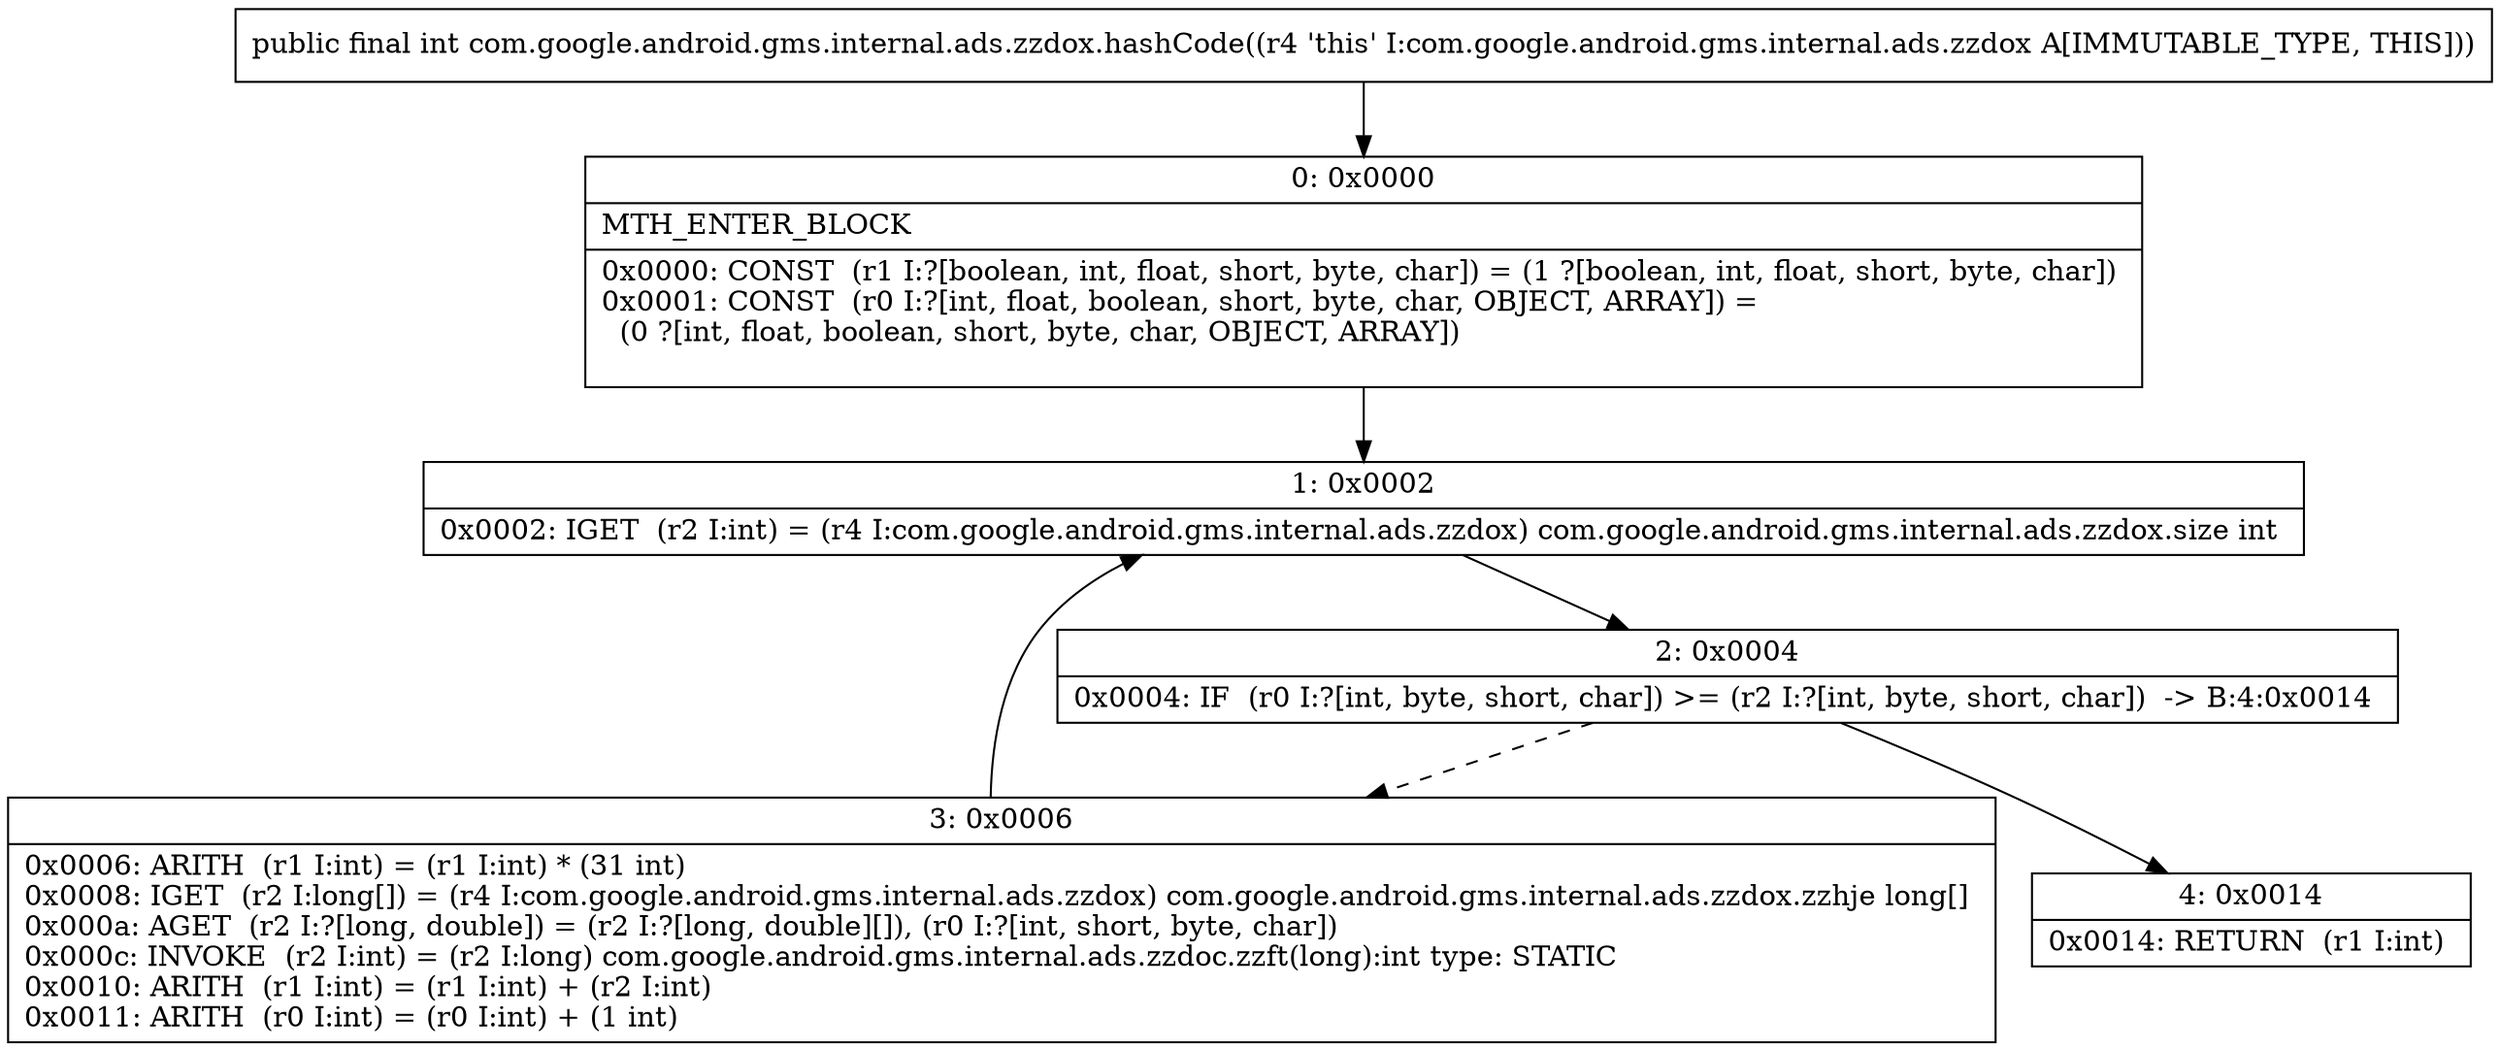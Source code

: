 digraph "CFG forcom.google.android.gms.internal.ads.zzdox.hashCode()I" {
Node_0 [shape=record,label="{0\:\ 0x0000|MTH_ENTER_BLOCK\l|0x0000: CONST  (r1 I:?[boolean, int, float, short, byte, char]) = (1 ?[boolean, int, float, short, byte, char]) \l0x0001: CONST  (r0 I:?[int, float, boolean, short, byte, char, OBJECT, ARRAY]) = \l  (0 ?[int, float, boolean, short, byte, char, OBJECT, ARRAY])\l \l}"];
Node_1 [shape=record,label="{1\:\ 0x0002|0x0002: IGET  (r2 I:int) = (r4 I:com.google.android.gms.internal.ads.zzdox) com.google.android.gms.internal.ads.zzdox.size int \l}"];
Node_2 [shape=record,label="{2\:\ 0x0004|0x0004: IF  (r0 I:?[int, byte, short, char]) \>= (r2 I:?[int, byte, short, char])  \-\> B:4:0x0014 \l}"];
Node_3 [shape=record,label="{3\:\ 0x0006|0x0006: ARITH  (r1 I:int) = (r1 I:int) * (31 int) \l0x0008: IGET  (r2 I:long[]) = (r4 I:com.google.android.gms.internal.ads.zzdox) com.google.android.gms.internal.ads.zzdox.zzhje long[] \l0x000a: AGET  (r2 I:?[long, double]) = (r2 I:?[long, double][]), (r0 I:?[int, short, byte, char]) \l0x000c: INVOKE  (r2 I:int) = (r2 I:long) com.google.android.gms.internal.ads.zzdoc.zzft(long):int type: STATIC \l0x0010: ARITH  (r1 I:int) = (r1 I:int) + (r2 I:int) \l0x0011: ARITH  (r0 I:int) = (r0 I:int) + (1 int) \l}"];
Node_4 [shape=record,label="{4\:\ 0x0014|0x0014: RETURN  (r1 I:int) \l}"];
MethodNode[shape=record,label="{public final int com.google.android.gms.internal.ads.zzdox.hashCode((r4 'this' I:com.google.android.gms.internal.ads.zzdox A[IMMUTABLE_TYPE, THIS])) }"];
MethodNode -> Node_0;
Node_0 -> Node_1;
Node_1 -> Node_2;
Node_2 -> Node_3[style=dashed];
Node_2 -> Node_4;
Node_3 -> Node_1;
}

